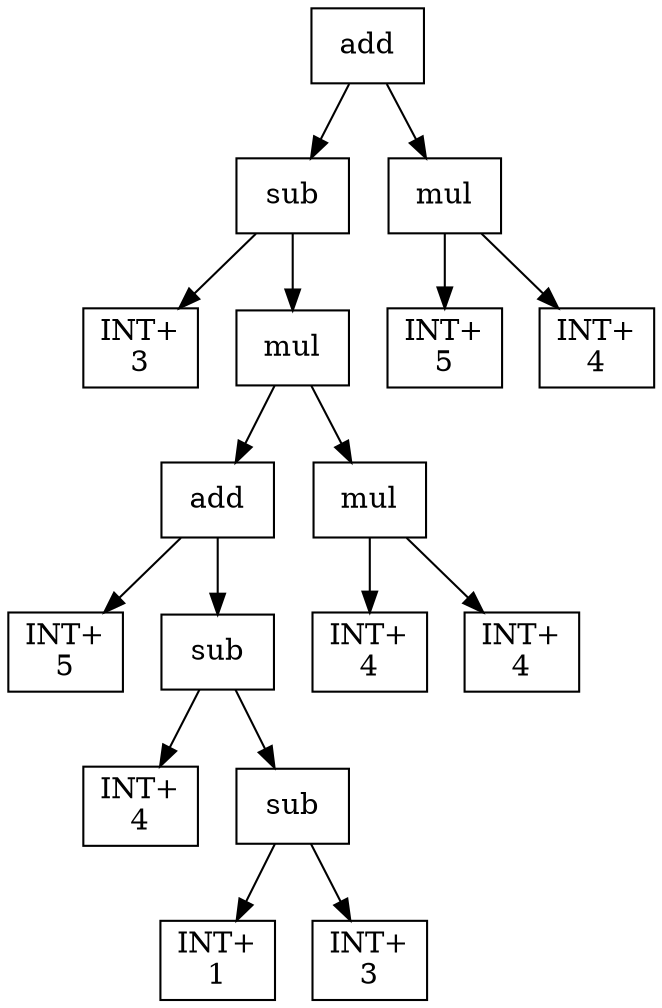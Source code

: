 digraph expr {
  node [shape=box];
  n1 [label="add"];
  n2 [label="sub"];
  n3 [label="INT+\n3"];
  n4 [label="mul"];
  n5 [label="add"];
  n6 [label="INT+\n5"];
  n7 [label="sub"];
  n8 [label="INT+\n4"];
  n9 [label="sub"];
  n10 [label="INT+\n1"];
  n11 [label="INT+\n3"];
  n9 -> n10;
  n9 -> n11;
  n7 -> n8;
  n7 -> n9;
  n5 -> n6;
  n5 -> n7;
  n12 [label="mul"];
  n13 [label="INT+\n4"];
  n14 [label="INT+\n4"];
  n12 -> n13;
  n12 -> n14;
  n4 -> n5;
  n4 -> n12;
  n2 -> n3;
  n2 -> n4;
  n15 [label="mul"];
  n16 [label="INT+\n5"];
  n17 [label="INT+\n4"];
  n15 -> n16;
  n15 -> n17;
  n1 -> n2;
  n1 -> n15;
}